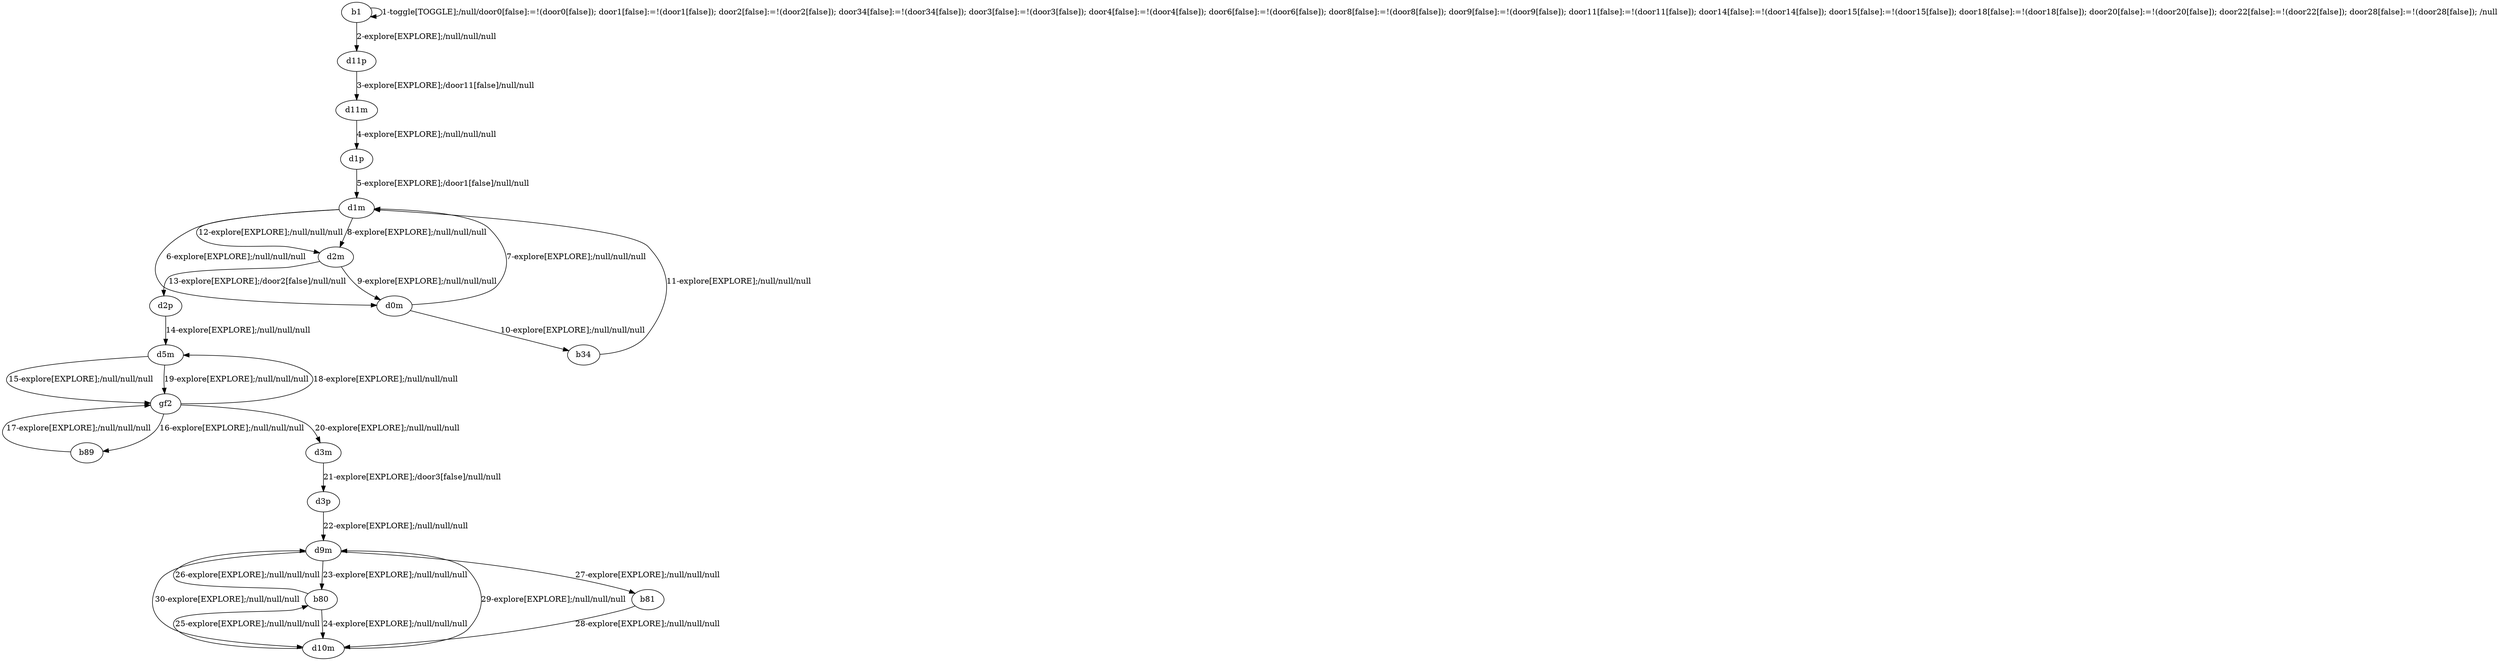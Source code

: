 # Total number of goals covered by this test: 1
# d9m --> d10m

digraph g {
"b1" -> "b1" [label = "1-toggle[TOGGLE];/null/door0[false]:=!(door0[false]); door1[false]:=!(door1[false]); door2[false]:=!(door2[false]); door34[false]:=!(door34[false]); door3[false]:=!(door3[false]); door4[false]:=!(door4[false]); door6[false]:=!(door6[false]); door8[false]:=!(door8[false]); door9[false]:=!(door9[false]); door11[false]:=!(door11[false]); door14[false]:=!(door14[false]); door15[false]:=!(door15[false]); door18[false]:=!(door18[false]); door20[false]:=!(door20[false]); door22[false]:=!(door22[false]); door28[false]:=!(door28[false]); /null"];
"b1" -> "d11p" [label = "2-explore[EXPLORE];/null/null/null"];
"d11p" -> "d11m" [label = "3-explore[EXPLORE];/door11[false]/null/null"];
"d11m" -> "d1p" [label = "4-explore[EXPLORE];/null/null/null"];
"d1p" -> "d1m" [label = "5-explore[EXPLORE];/door1[false]/null/null"];
"d1m" -> "d0m" [label = "6-explore[EXPLORE];/null/null/null"];
"d0m" -> "d1m" [label = "7-explore[EXPLORE];/null/null/null"];
"d1m" -> "d2m" [label = "8-explore[EXPLORE];/null/null/null"];
"d2m" -> "d0m" [label = "9-explore[EXPLORE];/null/null/null"];
"d0m" -> "b34" [label = "10-explore[EXPLORE];/null/null/null"];
"b34" -> "d1m" [label = "11-explore[EXPLORE];/null/null/null"];
"d1m" -> "d2m" [label = "12-explore[EXPLORE];/null/null/null"];
"d2m" -> "d2p" [label = "13-explore[EXPLORE];/door2[false]/null/null"];
"d2p" -> "d5m" [label = "14-explore[EXPLORE];/null/null/null"];
"d5m" -> "gf2" [label = "15-explore[EXPLORE];/null/null/null"];
"gf2" -> "b89" [label = "16-explore[EXPLORE];/null/null/null"];
"b89" -> "gf2" [label = "17-explore[EXPLORE];/null/null/null"];
"gf2" -> "d5m" [label = "18-explore[EXPLORE];/null/null/null"];
"d5m" -> "gf2" [label = "19-explore[EXPLORE];/null/null/null"];
"gf2" -> "d3m" [label = "20-explore[EXPLORE];/null/null/null"];
"d3m" -> "d3p" [label = "21-explore[EXPLORE];/door3[false]/null/null"];
"d3p" -> "d9m" [label = "22-explore[EXPLORE];/null/null/null"];
"d9m" -> "b80" [label = "23-explore[EXPLORE];/null/null/null"];
"b80" -> "d10m" [label = "24-explore[EXPLORE];/null/null/null"];
"d10m" -> "b80" [label = "25-explore[EXPLORE];/null/null/null"];
"b80" -> "d9m" [label = "26-explore[EXPLORE];/null/null/null"];
"d9m" -> "b81" [label = "27-explore[EXPLORE];/null/null/null"];
"b81" -> "d10m" [label = "28-explore[EXPLORE];/null/null/null"];
"d10m" -> "d9m" [label = "29-explore[EXPLORE];/null/null/null"];
"d9m" -> "d10m" [label = "30-explore[EXPLORE];/null/null/null"];
}